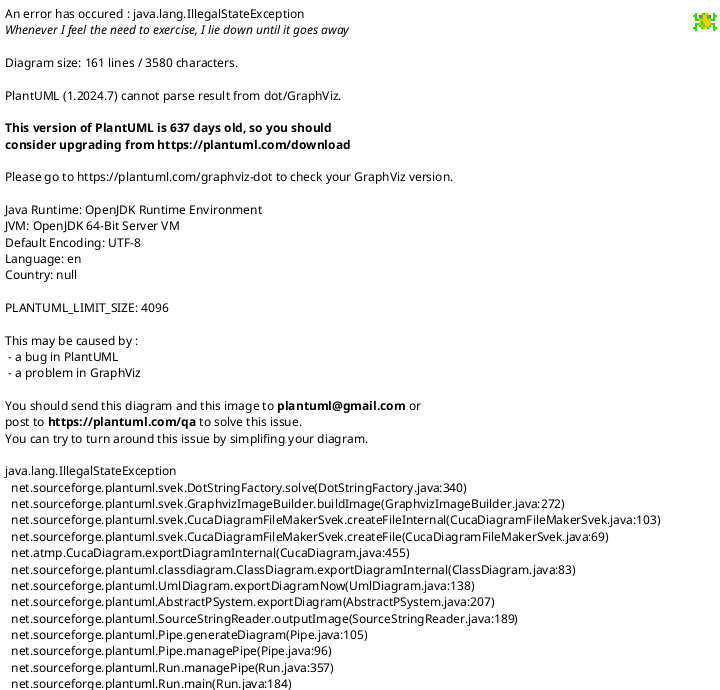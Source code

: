 @startuml Shoe Store Clean Architecture

skinparam packageStyle rectangle
skinparam linetype ortho

!define LAYOUT_TOP_DOWN
!define LAYOUT_AS_SKETCH

title "Shoe Store - Clean Architecture"

' 패키지 정의
package "Presentation Layer" {
  class OrderService {
    - orderUseCase: OrderUseCase
    - inventoryUseCase: InventoryUseCase
    - salesUseCase: SalesUseCase
    + requestOrder(order: Order): void
    + checkInventory(id: String): Intd
    + cancelOrder(order: Order): void
    + partialCancelOrder(order: Order): void
    + getTotalSalesByItem(itemId: String): Long
    + getAllSales(): Map<String, Long>
  }
}

package "Domain Layer" {
  ' 엔티티
  package "Entity" {
    class Order {
      - id: String
      - quantity: Int
    }
    
    class Item {
      - id: String
      - name: String
      - price: Long
    }
    
    class Sale {
      - id: String
      - itemId: String
      - quantity: Int
      - price: Long
      - totalAmount: Long
    }
  }
  
  ' 유스케이스
  package "UseCase" {
    interface OrderUseCase {
      + requestOrder(order: Order): void
      + cancelOrder(order: Order): void
      + partialCancelOrder(order: Order): void
    }
    
    class DefaultOrderUseCase {
      - tradeRepository: TradeRepository
    }
    
    interface InventoryUseCase {
      + checkInventory(id: String): Int
    }
    
    class DefaultInventoryUseCase {
      - tradeRepository: TradeRepository
    }
    
    interface SalesUseCase {
      + recordSale(order: Order, price: Long): Boolean
      + getTotalSalesByItem(itemId: String): Long
      + getAllSales(): Map<String, Long>
    }
    
    class DefaultSalesUseCase {
      - saleRepository: SaleRepository
    }
  }
  
  ' 리포지토리 인터페이스
  package "Repository Interface" {
    interface TradeRepository {
      + requestOrder(order: Order): Boolean
      + cancelOrder(order: Order): Boolean
      + checkInventory(id: String): Int
    }
    
    interface SaleRepository {
      + recordSale(sale: Sale): Boolean
      + getTotalSalesByItem(itemId: String): Long
      + getAllSales(): Map<String, Long>
    }
  }
}

package "Data Layer" {
  ' 리포지토리 구현체
  package "Repository Implementation" {
    class DefaultTradeRepository {
      - storage: Storage
    }
    
    class DefaultSaleRepository {
      - sales: ConcurrentHashMap<String, List<SaleEntity>>
      - saleMapper: SaleMapper
    }
  }
  
  ' 데이터 모델
  package "Model" {
    class ItemEntity {
      - id: String
      - name: String
      - price: Long
    }
    
    class OrderEntity {
      - id: String
      - quantity: Int
    }
    
    class SaleEntity {
      - id: String
      - itemId: String
      - quantity: Int
      - price: Long
      - totalAmount: Long
      - isCanceled: Boolean
    }
  }
  
  ' 스토리지
  class ShoeStoreStorage {
    - inventory: ConcurrentHashMap<String, Int>
    + decreaseInventory(id: String, quantity: Int): Boolean
    + increaseInventory(id: String, quantity: Int): Boolean
    + getInventory(id: String): Int
  }
  
  ' 매퍼
  package "Mapper" {
    class SaleMapper {
      + toEntity(sale: Sale): SaleEntity
      + toDomain(entity: SaleEntity): Sale
    }
  }
}

' 관계 정의
OrderService --> OrderUseCase
OrderService --> InventoryUseCase
OrderService --> SalesUseCase

DefaultOrderUseCase ..|> OrderUseCase
DefaultOrderUseCase --> TradeRepository

DefaultInventoryUseCase ..|> InventoryUseCase
DefaultInventoryUseCase --> TradeRepository

DefaultSalesUseCase ..|> SalesUseCase
DefaultSalesUseCase --> SaleRepository

DefaultTradeRepository ..|> TradeRepository
DefaultTradeRepository --> ShoeStoreStorage

DefaultSaleRepository ..|> SaleRepository
DefaultSaleRepository --> SaleMapper

SaleMapper ..> Sale
SaleMapper ..> SaleEntity

@enduml 